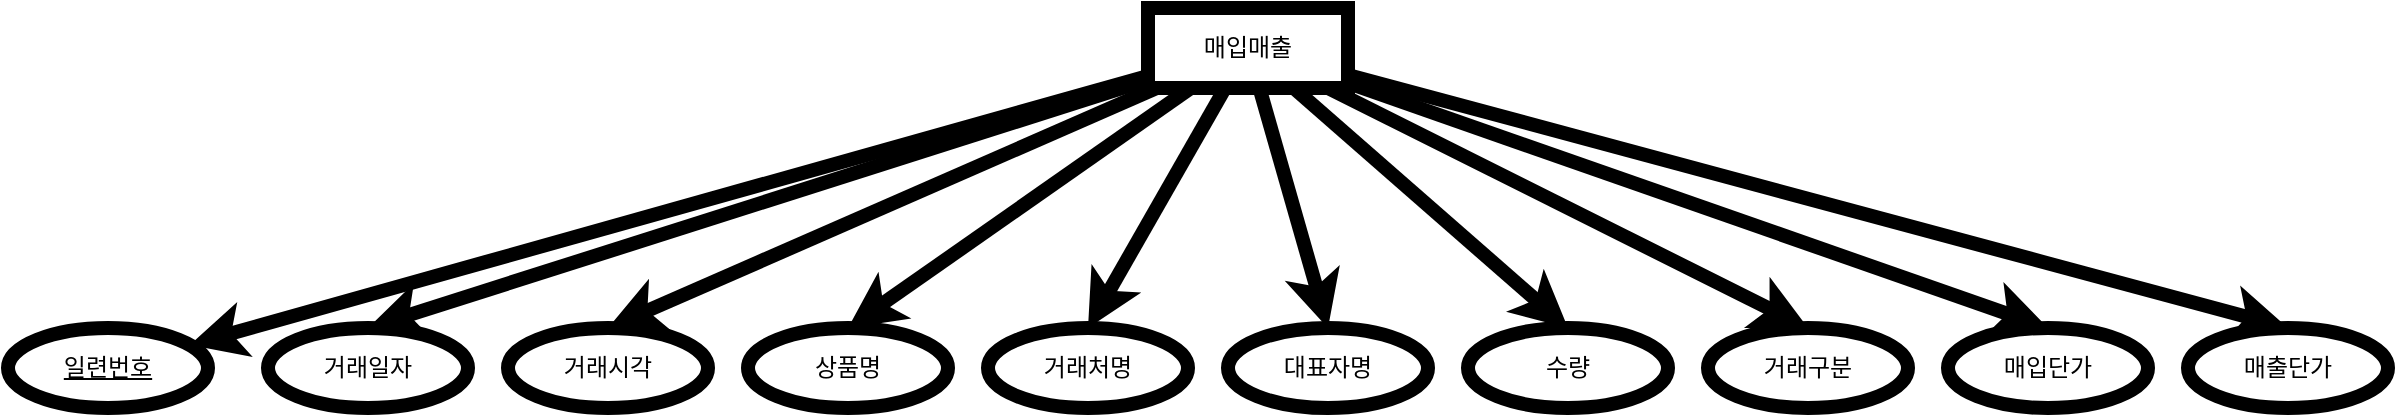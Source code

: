 <mxfile version="23.0.2" type="device">
  <diagram name="페이지-1" id="jJAP2vaJT9hAbEgF2L_V">
    <mxGraphModel dx="1414" dy="1887" grid="1" gridSize="10" guides="1" tooltips="1" connect="1" arrows="1" fold="1" page="1" pageScale="1" pageWidth="827" pageHeight="1169" math="0" shadow="0">
      <root>
        <mxCell id="0" />
        <mxCell id="1" parent="0" />
        <mxCell id="VZlokahXeo_kAphA8oAz-13" style="rounded=0;orthogonalLoop=1;jettySize=auto;html=1;strokeWidth=7;strokeColor=#000000;" parent="1" source="VZlokahXeo_kAphA8oAz-1" target="VZlokahXeo_kAphA8oAz-3" edge="1">
          <mxGeometry relative="1" as="geometry" />
        </mxCell>
        <mxCell id="VZlokahXeo_kAphA8oAz-14" style="rounded=0;orthogonalLoop=1;jettySize=auto;html=1;entryX=0.5;entryY=0;entryDx=0;entryDy=0;strokeWidth=7;strokeColor=#000000;" parent="1" source="VZlokahXeo_kAphA8oAz-1" target="VZlokahXeo_kAphA8oAz-4" edge="1">
          <mxGeometry relative="1" as="geometry" />
        </mxCell>
        <mxCell id="VZlokahXeo_kAphA8oAz-15" style="rounded=0;orthogonalLoop=1;jettySize=auto;html=1;entryX=0.5;entryY=0;entryDx=0;entryDy=0;strokeWidth=7;strokeColor=#000000;" parent="1" source="VZlokahXeo_kAphA8oAz-1" target="VZlokahXeo_kAphA8oAz-5" edge="1">
          <mxGeometry relative="1" as="geometry" />
        </mxCell>
        <mxCell id="VZlokahXeo_kAphA8oAz-16" style="rounded=0;orthogonalLoop=1;jettySize=auto;html=1;entryX=0.5;entryY=0;entryDx=0;entryDy=0;strokeWidth=7;strokeColor=#000000;" parent="1" source="VZlokahXeo_kAphA8oAz-1" target="VZlokahXeo_kAphA8oAz-6" edge="1">
          <mxGeometry relative="1" as="geometry" />
        </mxCell>
        <mxCell id="VZlokahXeo_kAphA8oAz-17" style="rounded=0;orthogonalLoop=1;jettySize=auto;html=1;entryX=0.5;entryY=0;entryDx=0;entryDy=0;strokeWidth=7;strokeColor=#000000;" parent="1" source="VZlokahXeo_kAphA8oAz-1" target="VZlokahXeo_kAphA8oAz-7" edge="1">
          <mxGeometry relative="1" as="geometry" />
        </mxCell>
        <mxCell id="VZlokahXeo_kAphA8oAz-18" style="rounded=0;orthogonalLoop=1;jettySize=auto;html=1;entryX=0.5;entryY=0;entryDx=0;entryDy=0;strokeWidth=7;strokeColor=#000000;" parent="1" source="VZlokahXeo_kAphA8oAz-1" target="VZlokahXeo_kAphA8oAz-9" edge="1">
          <mxGeometry relative="1" as="geometry" />
        </mxCell>
        <mxCell id="VZlokahXeo_kAphA8oAz-19" style="rounded=0;orthogonalLoop=1;jettySize=auto;html=1;entryX=0.5;entryY=0;entryDx=0;entryDy=0;strokeWidth=7;strokeColor=#000000;" parent="1" source="VZlokahXeo_kAphA8oAz-1" target="VZlokahXeo_kAphA8oAz-10" edge="1">
          <mxGeometry relative="1" as="geometry" />
        </mxCell>
        <mxCell id="VZlokahXeo_kAphA8oAz-20" style="rounded=0;orthogonalLoop=1;jettySize=auto;html=1;entryX=0.5;entryY=0;entryDx=0;entryDy=0;strokeWidth=7;strokeColor=#000000;" parent="1" source="VZlokahXeo_kAphA8oAz-1" target="VZlokahXeo_kAphA8oAz-11" edge="1">
          <mxGeometry relative="1" as="geometry" />
        </mxCell>
        <mxCell id="VZlokahXeo_kAphA8oAz-21" style="rounded=0;orthogonalLoop=1;jettySize=auto;html=1;entryX=0.5;entryY=0;entryDx=0;entryDy=0;strokeWidth=7;strokeColor=#000000;" parent="1" source="VZlokahXeo_kAphA8oAz-1" target="VZlokahXeo_kAphA8oAz-12" edge="1">
          <mxGeometry relative="1" as="geometry" />
        </mxCell>
        <mxCell id="VZlokahXeo_kAphA8oAz-22" style="rounded=0;orthogonalLoop=1;jettySize=auto;html=1;entryX=0.5;entryY=0;entryDx=0;entryDy=0;strokeWidth=7;strokeColor=#000000;" parent="1" source="VZlokahXeo_kAphA8oAz-1" target="VZlokahXeo_kAphA8oAz-8" edge="1">
          <mxGeometry relative="1" as="geometry" />
        </mxCell>
        <mxCell id="VZlokahXeo_kAphA8oAz-1" value="매입매출" style="whiteSpace=wrap;html=1;align=center;strokeWidth=7;strokeColor=#000000;" parent="1" vertex="1">
          <mxGeometry x="770" y="-40" width="100" height="40" as="geometry" />
        </mxCell>
        <mxCell id="VZlokahXeo_kAphA8oAz-3" value="일련번호" style="ellipse;whiteSpace=wrap;html=1;align=center;fontStyle=4;strokeWidth=7;strokeColor=#000000;" parent="1" vertex="1">
          <mxGeometry x="200" y="120" width="100" height="40" as="geometry" />
        </mxCell>
        <mxCell id="VZlokahXeo_kAphA8oAz-4" value="거래일자" style="ellipse;whiteSpace=wrap;html=1;align=center;strokeWidth=7;strokeColor=#000000;" parent="1" vertex="1">
          <mxGeometry x="330" y="120" width="100" height="40" as="geometry" />
        </mxCell>
        <mxCell id="VZlokahXeo_kAphA8oAz-5" value="거래시각" style="ellipse;whiteSpace=wrap;html=1;align=center;strokeWidth=7;strokeColor=#000000;" parent="1" vertex="1">
          <mxGeometry x="450" y="120" width="100" height="40" as="geometry" />
        </mxCell>
        <mxCell id="VZlokahXeo_kAphA8oAz-6" value="상품명" style="ellipse;whiteSpace=wrap;html=1;align=center;strokeWidth=7;strokeColor=#000000;" parent="1" vertex="1">
          <mxGeometry x="570" y="120" width="100" height="40" as="geometry" />
        </mxCell>
        <mxCell id="VZlokahXeo_kAphA8oAz-7" value="거래처명" style="ellipse;whiteSpace=wrap;html=1;align=center;strokeWidth=7;strokeColor=#000000;" parent="1" vertex="1">
          <mxGeometry x="690" y="120" width="100" height="40" as="geometry" />
        </mxCell>
        <mxCell id="VZlokahXeo_kAphA8oAz-8" value="대표자명" style="ellipse;whiteSpace=wrap;html=1;align=center;strokeWidth=7;strokeColor=#000000;" parent="1" vertex="1">
          <mxGeometry x="810" y="120" width="100" height="40" as="geometry" />
        </mxCell>
        <mxCell id="VZlokahXeo_kAphA8oAz-9" value="거래구분" style="ellipse;whiteSpace=wrap;html=1;align=center;strokeWidth=7;strokeColor=#000000;" parent="1" vertex="1">
          <mxGeometry x="1050" y="120" width="100" height="40" as="geometry" />
        </mxCell>
        <mxCell id="VZlokahXeo_kAphA8oAz-10" value="수량" style="ellipse;whiteSpace=wrap;html=1;align=center;strokeWidth=7;strokeColor=#000000;" parent="1" vertex="1">
          <mxGeometry x="930" y="120" width="100" height="40" as="geometry" />
        </mxCell>
        <mxCell id="VZlokahXeo_kAphA8oAz-11" value="매입단가" style="ellipse;whiteSpace=wrap;html=1;align=center;strokeWidth=7;strokeColor=#000000;" parent="1" vertex="1">
          <mxGeometry x="1170" y="120" width="100" height="40" as="geometry" />
        </mxCell>
        <mxCell id="VZlokahXeo_kAphA8oAz-12" value="매출단가" style="ellipse;whiteSpace=wrap;html=1;align=center;strokeWidth=7;strokeColor=#000000;" parent="1" vertex="1">
          <mxGeometry x="1290" y="120" width="100" height="40" as="geometry" />
        </mxCell>
      </root>
    </mxGraphModel>
  </diagram>
</mxfile>

